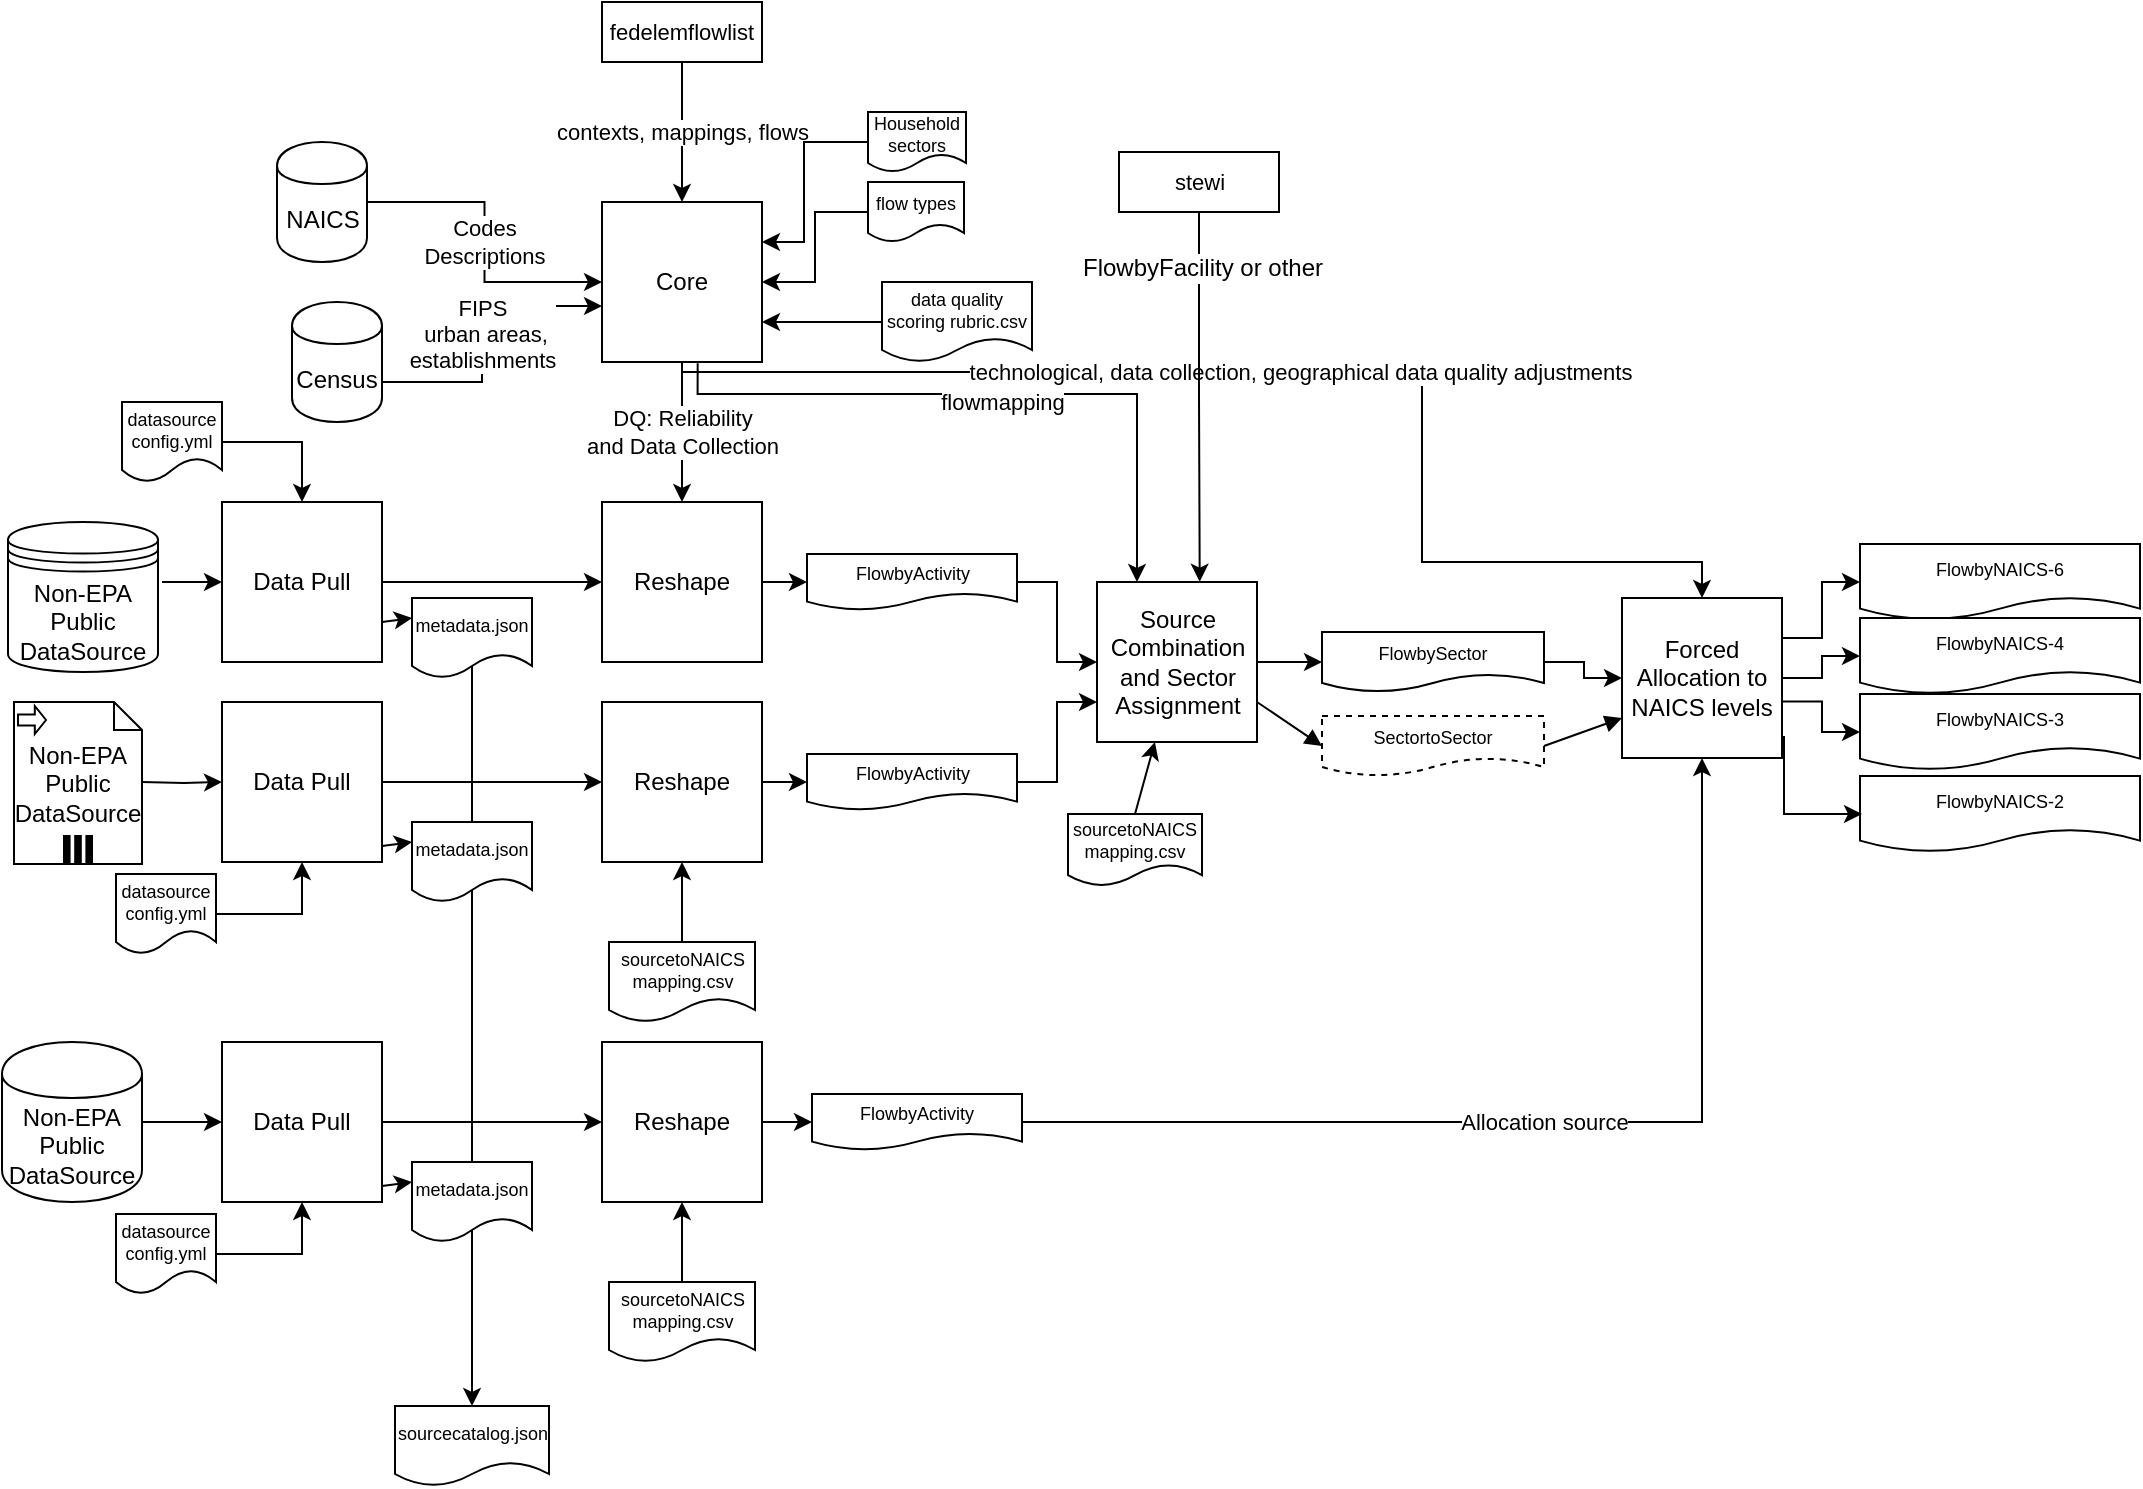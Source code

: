 <mxfile version="12.6.7" type="device"><diagram id="HvXo7RwUKjI39qojTFpH" name="Page-1"><mxGraphModel dx="622" dy="397" grid="0" gridSize="10" guides="1" tooltips="1" connect="1" arrows="1" fold="1" page="1" pageScale="1" pageWidth="850" pageHeight="1100" math="0" shadow="0"><root><mxCell id="0"/><mxCell id="1" parent="0"/><mxCell id="D3Uim407w7zxOrBkIjUw-3" value="" style="edgeStyle=orthogonalEdgeStyle;rounded=0;orthogonalLoop=1;jettySize=auto;html=1;entryX=0;entryY=0.5;entryDx=0;entryDy=0;" parent="1" target="D3Uim407w7zxOrBkIjUw-4" edge="1"><mxGeometry relative="1" as="geometry"><mxPoint x="170" y="310" as="targetPoint"/><mxPoint x="90" y="310" as="sourcePoint"/></mxGeometry></mxCell><mxCell id="D3Uim407w7zxOrBkIjUw-4" value="Data Pull" style="whiteSpace=wrap;html=1;aspect=fixed;" parent="1" vertex="1"><mxGeometry x="120" y="270" width="80" height="80" as="geometry"/></mxCell><mxCell id="D3Uim407w7zxOrBkIjUw-5" value="" style="endArrow=classic;html=1;exitX=1;exitY=0.5;exitDx=0;exitDy=0;entryX=0;entryY=0.5;entryDx=0;entryDy=0;" parent="1" source="D3Uim407w7zxOrBkIjUw-4" target="D3Uim407w7zxOrBkIjUw-12" edge="1"><mxGeometry width="50" height="50" relative="1" as="geometry"><mxPoint x="190" y="321" as="sourcePoint"/><mxPoint x="240" y="291" as="targetPoint"/></mxGeometry></mxCell><mxCell id="D3Uim407w7zxOrBkIjUw-6" value="" style="endArrow=classic;html=1;exitX=1;exitY=0.75;exitDx=0;exitDy=0;entryX=0;entryY=0.25;entryDx=0;entryDy=0;" parent="1" source="D3Uim407w7zxOrBkIjUw-4" target="D3Uim407w7zxOrBkIjUw-9" edge="1"><mxGeometry width="50" height="50" relative="1" as="geometry"><mxPoint x="200" y="331" as="sourcePoint"/><mxPoint x="240" y="331" as="targetPoint"/></mxGeometry></mxCell><mxCell id="msiL61Toq_dsOWi09iX--6" style="edgeStyle=orthogonalEdgeStyle;rounded=0;orthogonalLoop=1;jettySize=auto;html=1;exitX=1;exitY=0.5;exitDx=0;exitDy=0;entryX=0.5;entryY=0;entryDx=0;entryDy=0;" parent="1" source="D3Uim407w7zxOrBkIjUw-9" target="msiL61Toq_dsOWi09iX--5" edge="1"><mxGeometry relative="1" as="geometry"><mxPoint x="245" y="719" as="targetPoint"/><Array as="points"><mxPoint x="245" y="338"/></Array></mxGeometry></mxCell><mxCell id="D3Uim407w7zxOrBkIjUw-9" value="metadata.json" style="shape=document;whiteSpace=wrap;html=1;boundedLbl=1;fontSize=9;" parent="1" vertex="1"><mxGeometry x="215" y="318" width="60" height="40" as="geometry"/></mxCell><mxCell id="D3Uim407w7zxOrBkIjUw-11" value="sourcetoNAICS&lt;br&gt;mapping.csv" style="shape=document;whiteSpace=wrap;html=1;boundedLbl=1;fontSize=9;" parent="1" vertex="1"><mxGeometry x="543" y="426" width="67" height="36" as="geometry"/></mxCell><mxCell id="D3Uim407w7zxOrBkIjUw-64" value="" style="edgeStyle=orthogonalEdgeStyle;rounded=0;orthogonalLoop=1;jettySize=auto;html=1;fontSize=11;" parent="1" source="D3Uim407w7zxOrBkIjUw-12" target="D3Uim407w7zxOrBkIjUw-63" edge="1"><mxGeometry relative="1" as="geometry"/></mxCell><mxCell id="D3Uim407w7zxOrBkIjUw-12" value="Reshape" style="whiteSpace=wrap;html=1;aspect=fixed;" parent="1" vertex="1"><mxGeometry x="310" y="270" width="80" height="80" as="geometry"/></mxCell><mxCell id="7BGfKjQ7_wsdraPpQlyY-3" value="" style="edgeStyle=orthogonalEdgeStyle;rounded=0;orthogonalLoop=1;jettySize=auto;html=1;entryX=0.5;entryY=0;entryDx=0;entryDy=0;exitX=1;exitY=0.5;exitDx=0;exitDy=0;" parent="1" source="D3Uim407w7zxOrBkIjUw-14" target="D3Uim407w7zxOrBkIjUw-4" edge="1"><mxGeometry relative="1" as="geometry"/></mxCell><mxCell id="D3Uim407w7zxOrBkIjUw-14" value="datasource&lt;br&gt;config.yml" style="shape=document;whiteSpace=wrap;html=1;boundedLbl=1;fontSize=9;" parent="1" vertex="1"><mxGeometry x="70" y="220" width="50" height="40" as="geometry"/></mxCell><mxCell id="7BGfKjQ7_wsdraPpQlyY-7" value="" style="edgeStyle=orthogonalEdgeStyle;rounded=0;orthogonalLoop=1;jettySize=auto;html=1;" parent="1" source="D3Uim407w7zxOrBkIjUw-16" target="D3Uim407w7zxOrBkIjUw-41" edge="1"><mxGeometry relative="1" as="geometry"/></mxCell><mxCell id="D3Uim407w7zxOrBkIjUw-16" value="FlowbySector" style="shape=document;whiteSpace=wrap;html=1;boundedLbl=1;fontSize=9;" parent="1" vertex="1"><mxGeometry x="670" y="335" width="111" height="30" as="geometry"/></mxCell><mxCell id="qr6_IAVdTmFMt9bSi7bN-7" value="DQ: Reliability&lt;br&gt;and Data Collection" style="edgeStyle=orthogonalEdgeStyle;rounded=0;orthogonalLoop=1;jettySize=auto;html=1;" edge="1" parent="1" source="D3Uim407w7zxOrBkIjUw-19" target="D3Uim407w7zxOrBkIjUw-12"><mxGeometry relative="1" as="geometry"/></mxCell><mxCell id="D3Uim407w7zxOrBkIjUw-19" value="Core" style="whiteSpace=wrap;html=1;aspect=fixed;" parent="1" vertex="1"><mxGeometry x="310" y="120" width="80" height="80" as="geometry"/></mxCell><mxCell id="D3Uim407w7zxOrBkIjUw-30" value="Codes&lt;br&gt;Descriptions" style="edgeStyle=orthogonalEdgeStyle;rounded=0;orthogonalLoop=1;jettySize=auto;html=1;fontSize=11;" parent="1" source="D3Uim407w7zxOrBkIjUw-20" target="D3Uim407w7zxOrBkIjUw-19" edge="1"><mxGeometry relative="1" as="geometry"/></mxCell><mxCell id="D3Uim407w7zxOrBkIjUw-20" value="NAICS" style="shape=cylinder;whiteSpace=wrap;html=1;boundedLbl=1;backgroundOutline=1;" parent="1" vertex="1"><mxGeometry x="147.5" y="90" width="45" height="60" as="geometry"/></mxCell><mxCell id="D3Uim407w7zxOrBkIjUw-23" value="contexts, mappings, flows" style="edgeStyle=orthogonalEdgeStyle;rounded=0;orthogonalLoop=1;jettySize=auto;html=1;fontSize=11;" parent="1" source="D3Uim407w7zxOrBkIjUw-22" target="D3Uim407w7zxOrBkIjUw-19" edge="1"><mxGeometry relative="1" as="geometry"/></mxCell><mxCell id="D3Uim407w7zxOrBkIjUw-22" value="fedelemflowlist" style="rounded=0;whiteSpace=wrap;html=1;fontSize=11;" parent="1" vertex="1"><mxGeometry x="310" y="20" width="80" height="30" as="geometry"/></mxCell><mxCell id="D3Uim407w7zxOrBkIjUw-27" value="technological, data collection, geographical data quality adjustments" style="edgeStyle=orthogonalEdgeStyle;rounded=0;orthogonalLoop=1;jettySize=auto;html=1;fontSize=11;exitX=0.5;exitY=0;exitDx=0;exitDy=0;startArrow=classic;startFill=1;endArrow=none;endFill=0;" parent="1" source="D3Uim407w7zxOrBkIjUw-41" target="D3Uim407w7zxOrBkIjUw-19" edge="1"><mxGeometry relative="1" as="geometry"><Array as="points"><mxPoint x="860" y="300"/><mxPoint x="720" y="300"/><mxPoint x="720" y="205"/><mxPoint x="350" y="205"/></Array><mxPoint as="offset"/></mxGeometry></mxCell><mxCell id="7BGfKjQ7_wsdraPpQlyY-4" value="" style="edgeStyle=orthogonalEdgeStyle;rounded=0;orthogonalLoop=1;jettySize=auto;html=1;" parent="1" source="D3Uim407w7zxOrBkIjUw-24" target="D3Uim407w7zxOrBkIjUw-19" edge="1"><mxGeometry relative="1" as="geometry"/></mxCell><mxCell id="D3Uim407w7zxOrBkIjUw-24" value="flow types" style="shape=document;whiteSpace=wrap;html=1;boundedLbl=1;fontSize=9;" parent="1" vertex="1"><mxGeometry x="443" y="110" width="48" height="30" as="geometry"/></mxCell><mxCell id="D3Uim407w7zxOrBkIjUw-36" value="FIPS&lt;br&gt;&amp;nbsp;urban areas,&lt;br&gt;establishments" style="edgeStyle=orthogonalEdgeStyle;rounded=0;orthogonalLoop=1;jettySize=auto;html=1;fontSize=11;" parent="1" source="D3Uim407w7zxOrBkIjUw-34" edge="1"><mxGeometry relative="1" as="geometry"><mxPoint x="310" y="172" as="targetPoint"/><Array as="points"><mxPoint x="250" y="210"/><mxPoint x="250" y="172"/></Array></mxGeometry></mxCell><mxCell id="D3Uim407w7zxOrBkIjUw-34" value="Census" style="shape=cylinder;whiteSpace=wrap;html=1;boundedLbl=1;backgroundOutline=1;" parent="1" vertex="1"><mxGeometry x="155" y="170" width="45" height="60" as="geometry"/></mxCell><mxCell id="7BGfKjQ7_wsdraPpQlyY-10" value="" style="edgeStyle=orthogonalEdgeStyle;rounded=0;orthogonalLoop=1;jettySize=auto;html=1;" parent="1" source="D3Uim407w7zxOrBkIjUw-41" target="7BGfKjQ7_wsdraPpQlyY-9" edge="1"><mxGeometry relative="1" as="geometry"/></mxCell><mxCell id="D3Uim407w7zxOrBkIjUw-41" value="Forced&lt;br&gt;Allocation to NAICS levels" style="whiteSpace=wrap;html=1;aspect=fixed;" parent="1" vertex="1"><mxGeometry x="820" y="318" width="80" height="80" as="geometry"/></mxCell><mxCell id="D3Uim407w7zxOrBkIjUw-42" value="FlowbyNAICS-6" style="shape=document;whiteSpace=wrap;html=1;boundedLbl=1;fontSize=9;" parent="1" vertex="1"><mxGeometry x="939" y="291" width="140" height="38" as="geometry"/></mxCell><mxCell id="D3Uim407w7zxOrBkIjUw-45" value="" style="edgeStyle=orthogonalEdgeStyle;rounded=0;orthogonalLoop=1;jettySize=auto;html=1;fontSize=11;entryX=0;entryY=0.5;entryDx=0;entryDy=0;" parent="1" target="D3Uim407w7zxOrBkIjUw-46" edge="1"><mxGeometry relative="1" as="geometry"><mxPoint x="80" y="410" as="sourcePoint"/></mxGeometry></mxCell><mxCell id="D3Uim407w7zxOrBkIjUw-50" value="" style="edgeStyle=orthogonalEdgeStyle;rounded=0;orthogonalLoop=1;jettySize=auto;html=1;fontSize=11;entryX=0;entryY=0.5;entryDx=0;entryDy=0;" parent="1" source="D3Uim407w7zxOrBkIjUw-46" target="D3Uim407w7zxOrBkIjUw-48" edge="1"><mxGeometry relative="1" as="geometry"><mxPoint x="280" y="410" as="targetPoint"/></mxGeometry></mxCell><mxCell id="D3Uim407w7zxOrBkIjUw-46" value="Data Pull" style="whiteSpace=wrap;html=1;aspect=fixed;" parent="1" vertex="1"><mxGeometry x="120" y="370" width="80" height="80" as="geometry"/></mxCell><mxCell id="D3Uim407w7zxOrBkIjUw-55" value="" style="edgeStyle=orthogonalEdgeStyle;rounded=0;orthogonalLoop=1;jettySize=auto;html=1;fontSize=11;" parent="1" source="D3Uim407w7zxOrBkIjUw-47" target="D3Uim407w7zxOrBkIjUw-16" edge="1"><mxGeometry relative="1" as="geometry"/></mxCell><mxCell id="D3Uim407w7zxOrBkIjUw-47" value="Source&lt;br&gt;Combination&lt;br&gt;and Sector Assignment" style="whiteSpace=wrap;html=1;aspect=fixed;" parent="1" vertex="1"><mxGeometry x="557.5" y="310" width="80" height="80" as="geometry"/></mxCell><mxCell id="D3Uim407w7zxOrBkIjUw-48" value="Reshape" style="whiteSpace=wrap;html=1;aspect=fixed;" parent="1" vertex="1"><mxGeometry x="310" y="370" width="80" height="80" as="geometry"/></mxCell><mxCell id="D3Uim407w7zxOrBkIjUw-58" value="" style="endArrow=classic;html=1;exitX=1;exitY=0.75;exitDx=0;exitDy=0;entryX=0;entryY=0.25;entryDx=0;entryDy=0;" parent="1" target="D3Uim407w7zxOrBkIjUw-59" edge="1"><mxGeometry width="50" height="50" relative="1" as="geometry"><mxPoint x="200" y="442" as="sourcePoint"/><mxPoint x="240" y="443" as="targetPoint"/></mxGeometry></mxCell><mxCell id="D3Uim407w7zxOrBkIjUw-59" value="metadata.json" style="shape=document;whiteSpace=wrap;html=1;boundedLbl=1;fontSize=9;" parent="1" vertex="1"><mxGeometry x="215" y="430" width="60" height="40" as="geometry"/></mxCell><mxCell id="D3Uim407w7zxOrBkIjUw-62" value="" style="edgeStyle=orthogonalEdgeStyle;rounded=0;orthogonalLoop=1;jettySize=auto;html=1;fontSize=11;entryX=1;entryY=0.75;entryDx=0;entryDy=0;" parent="1" source="D3Uim407w7zxOrBkIjUw-60" target="D3Uim407w7zxOrBkIjUw-19" edge="1"><mxGeometry relative="1" as="geometry"><mxPoint x="512.5" y="180" as="targetPoint"/></mxGeometry></mxCell><mxCell id="D3Uim407w7zxOrBkIjUw-60" value="data quality scoring rubric.csv" style="shape=document;whiteSpace=wrap;html=1;boundedLbl=1;fontSize=9;" parent="1" vertex="1"><mxGeometry x="450" y="160" width="75" height="40" as="geometry"/></mxCell><mxCell id="D3Uim407w7zxOrBkIjUw-65" value="" style="edgeStyle=orthogonalEdgeStyle;rounded=0;orthogonalLoop=1;jettySize=auto;html=1;fontSize=11;" parent="1" source="D3Uim407w7zxOrBkIjUw-63" target="D3Uim407w7zxOrBkIjUw-47" edge="1"><mxGeometry relative="1" as="geometry"/></mxCell><mxCell id="D3Uim407w7zxOrBkIjUw-63" value="FlowbyActivity" style="shape=document;whiteSpace=wrap;html=1;boundedLbl=1;fontSize=9;" parent="1" vertex="1"><mxGeometry x="412.5" y="296" width="105" height="28" as="geometry"/></mxCell><mxCell id="D3Uim407w7zxOrBkIjUw-68" value="" style="edgeStyle=orthogonalEdgeStyle;rounded=0;orthogonalLoop=1;jettySize=auto;html=1;fontSize=11;startArrow=classic;startFill=1;endArrow=none;endFill=0;" parent="1" source="D3Uim407w7zxOrBkIjUw-67" target="D3Uim407w7zxOrBkIjUw-48" edge="1"><mxGeometry relative="1" as="geometry"/></mxCell><mxCell id="D3Uim407w7zxOrBkIjUw-69" value="" style="edgeStyle=orthogonalEdgeStyle;rounded=0;orthogonalLoop=1;jettySize=auto;html=1;fontSize=11;entryX=0;entryY=0.75;entryDx=0;entryDy=0;" parent="1" source="D3Uim407w7zxOrBkIjUw-67" target="D3Uim407w7zxOrBkIjUw-47" edge="1"><mxGeometry relative="1" as="geometry"/></mxCell><mxCell id="D3Uim407w7zxOrBkIjUw-67" value="FlowbyActivity" style="shape=document;whiteSpace=wrap;html=1;boundedLbl=1;fontSize=9;" parent="1" vertex="1"><mxGeometry x="412.5" y="396" width="105" height="28" as="geometry"/></mxCell><mxCell id="D3Uim407w7zxOrBkIjUw-70" value="sourcetoNAICS&lt;br&gt;mapping.csv" style="shape=document;whiteSpace=wrap;html=1;boundedLbl=1;fontSize=9;" parent="1" vertex="1"><mxGeometry x="313.5" y="490" width="73" height="40" as="geometry"/></mxCell><mxCell id="D3Uim407w7zxOrBkIjUw-71" value="" style="endArrow=classic;html=1;fontSize=11;entryX=0.5;entryY=1;entryDx=0;entryDy=0;exitX=0.5;exitY=0;exitDx=0;exitDy=0;" parent="1" source="D3Uim407w7zxOrBkIjUw-70" target="D3Uim407w7zxOrBkIjUw-48" edge="1"><mxGeometry width="50" height="50" relative="1" as="geometry"><mxPoint x="10" y="610" as="sourcePoint"/><mxPoint x="60" y="560" as="targetPoint"/></mxGeometry></mxCell><mxCell id="7BGfKjQ7_wsdraPpQlyY-2" value="" style="edgeStyle=orthogonalEdgeStyle;rounded=0;orthogonalLoop=1;jettySize=auto;html=1;entryX=0.5;entryY=1;entryDx=0;entryDy=0;" parent="1" source="D3Uim407w7zxOrBkIjUw-72" target="D3Uim407w7zxOrBkIjUw-46" edge="1"><mxGeometry relative="1" as="geometry"><mxPoint x="115" y="430" as="targetPoint"/></mxGeometry></mxCell><mxCell id="D3Uim407w7zxOrBkIjUw-72" value="datasource&lt;br&gt;config.yml" style="shape=document;whiteSpace=wrap;html=1;boundedLbl=1;fontSize=9;" parent="1" vertex="1"><mxGeometry x="67" y="456" width="50" height="40" as="geometry"/></mxCell><mxCell id="D3Uim407w7zxOrBkIjUw-78" value="flowmapping" style="edgeStyle=orthogonalEdgeStyle;rounded=0;orthogonalLoop=1;jettySize=auto;html=1;fontSize=11;exitX=0.25;exitY=0;exitDx=0;exitDy=0;startArrow=classic;startFill=1;endArrow=none;endFill=0;entryX=0.598;entryY=1.008;entryDx=0;entryDy=0;entryPerimeter=0;" parent="1" source="D3Uim407w7zxOrBkIjUw-47" target="D3Uim407w7zxOrBkIjUw-19" edge="1"><mxGeometry x="-0.014" y="4" relative="1" as="geometry"><mxPoint x="730" y="320" as="sourcePoint"/><mxPoint x="360" y="210" as="targetPoint"/><Array as="points"><mxPoint x="578" y="216"/><mxPoint x="358" y="216"/></Array><mxPoint as="offset"/></mxGeometry></mxCell><mxCell id="D3Uim407w7zxOrBkIjUw-80" value="" style="endArrow=classic;html=1;fontSize=11;exitX=0.5;exitY=0;exitDx=0;exitDy=0;" parent="1" source="D3Uim407w7zxOrBkIjUw-11" target="D3Uim407w7zxOrBkIjUw-47" edge="1"><mxGeometry width="50" height="50" relative="1" as="geometry"><mxPoint x="340" y="290" as="sourcePoint"/><mxPoint x="390" y="240" as="targetPoint"/></mxGeometry></mxCell><mxCell id="7BGfKjQ7_wsdraPpQlyY-8" value="FlowbyNAICS-3" style="shape=document;whiteSpace=wrap;html=1;boundedLbl=1;fontSize=9;" parent="1" vertex="1"><mxGeometry x="939" y="366" width="140" height="38" as="geometry"/></mxCell><mxCell id="7BGfKjQ7_wsdraPpQlyY-9" value="FlowbyNAICS-4" style="shape=document;whiteSpace=wrap;html=1;boundedLbl=1;fontSize=9;" parent="1" vertex="1"><mxGeometry x="939" y="328" width="140" height="38" as="geometry"/></mxCell><mxCell id="7BGfKjQ7_wsdraPpQlyY-11" value="" style="edgeStyle=orthogonalEdgeStyle;rounded=0;orthogonalLoop=1;jettySize=auto;html=1;exitX=0.997;exitY=0.647;exitDx=0;exitDy=0;exitPerimeter=0;entryX=0;entryY=0.5;entryDx=0;entryDy=0;" parent="1" source="D3Uim407w7zxOrBkIjUw-41" target="7BGfKjQ7_wsdraPpQlyY-8" edge="1"><mxGeometry relative="1" as="geometry"><mxPoint x="910" y="368" as="sourcePoint"/><mxPoint x="949" y="357" as="targetPoint"/></mxGeometry></mxCell><mxCell id="7BGfKjQ7_wsdraPpQlyY-12" value="" style="edgeStyle=orthogonalEdgeStyle;rounded=0;orthogonalLoop=1;jettySize=auto;html=1;exitX=1;exitY=0.25;exitDx=0;exitDy=0;entryX=0;entryY=0.5;entryDx=0;entryDy=0;" parent="1" source="D3Uim407w7zxOrBkIjUw-41" target="D3Uim407w7zxOrBkIjUw-42" edge="1"><mxGeometry relative="1" as="geometry"><mxPoint x="910" y="380" as="sourcePoint"/><mxPoint x="949" y="395" as="targetPoint"/></mxGeometry></mxCell><mxCell id="7BGfKjQ7_wsdraPpQlyY-13" value="" style="edgeStyle=orthogonalEdgeStyle;rounded=0;orthogonalLoop=1;jettySize=auto;html=1;fontSize=11;entryX=0;entryY=0.5;entryDx=0;entryDy=0;" parent="1" source="7BGfKjQ7_wsdraPpQlyY-14" target="7BGfKjQ7_wsdraPpQlyY-16" edge="1"><mxGeometry relative="1" as="geometry"/></mxCell><mxCell id="7BGfKjQ7_wsdraPpQlyY-14" value="Non-EPA Public DataSource" style="shape=cylinder;whiteSpace=wrap;html=1;boundedLbl=1;backgroundOutline=1;" parent="1" vertex="1"><mxGeometry x="10" y="540" width="70" height="80" as="geometry"/></mxCell><mxCell id="7BGfKjQ7_wsdraPpQlyY-15" value="" style="edgeStyle=orthogonalEdgeStyle;rounded=0;orthogonalLoop=1;jettySize=auto;html=1;fontSize=11;entryX=0;entryY=0.5;entryDx=0;entryDy=0;" parent="1" source="7BGfKjQ7_wsdraPpQlyY-16" target="7BGfKjQ7_wsdraPpQlyY-17" edge="1"><mxGeometry relative="1" as="geometry"><mxPoint x="280" y="580" as="targetPoint"/></mxGeometry></mxCell><mxCell id="7BGfKjQ7_wsdraPpQlyY-16" value="Data Pull" style="whiteSpace=wrap;html=1;aspect=fixed;" parent="1" vertex="1"><mxGeometry x="120" y="540" width="80" height="80" as="geometry"/></mxCell><mxCell id="7BGfKjQ7_wsdraPpQlyY-17" value="Reshape" style="whiteSpace=wrap;html=1;aspect=fixed;" parent="1" vertex="1"><mxGeometry x="310" y="540" width="80" height="80" as="geometry"/></mxCell><mxCell id="7BGfKjQ7_wsdraPpQlyY-18" value="" style="endArrow=classic;html=1;exitX=1;exitY=0.75;exitDx=0;exitDy=0;entryX=0;entryY=0.25;entryDx=0;entryDy=0;" parent="1" target="7BGfKjQ7_wsdraPpQlyY-19" edge="1"><mxGeometry width="50" height="50" relative="1" as="geometry"><mxPoint x="200" y="612" as="sourcePoint"/><mxPoint x="240" y="613" as="targetPoint"/></mxGeometry></mxCell><mxCell id="7BGfKjQ7_wsdraPpQlyY-19" value="metadata.json" style="shape=document;whiteSpace=wrap;html=1;boundedLbl=1;fontSize=9;" parent="1" vertex="1"><mxGeometry x="215" y="600" width="60" height="40" as="geometry"/></mxCell><mxCell id="7BGfKjQ7_wsdraPpQlyY-20" value="" style="edgeStyle=orthogonalEdgeStyle;rounded=0;orthogonalLoop=1;jettySize=auto;html=1;fontSize=11;startArrow=classic;startFill=1;endArrow=none;endFill=0;" parent="1" source="7BGfKjQ7_wsdraPpQlyY-21" target="7BGfKjQ7_wsdraPpQlyY-17" edge="1"><mxGeometry relative="1" as="geometry"/></mxCell><mxCell id="7BGfKjQ7_wsdraPpQlyY-27" value="Allocation source" style="edgeStyle=orthogonalEdgeStyle;rounded=0;orthogonalLoop=1;jettySize=auto;html=1;entryX=0.5;entryY=1;entryDx=0;entryDy=0;" parent="1" source="7BGfKjQ7_wsdraPpQlyY-21" target="D3Uim407w7zxOrBkIjUw-41" edge="1"><mxGeometry relative="1" as="geometry"><mxPoint x="597.5" y="560" as="targetPoint"/></mxGeometry></mxCell><mxCell id="7BGfKjQ7_wsdraPpQlyY-21" value="FlowbyActivity" style="shape=document;whiteSpace=wrap;html=1;boundedLbl=1;fontSize=9;" parent="1" vertex="1"><mxGeometry x="415" y="566" width="105" height="28" as="geometry"/></mxCell><mxCell id="7BGfKjQ7_wsdraPpQlyY-22" value="sourcetoNAICS&lt;br&gt;mapping.csv" style="shape=document;whiteSpace=wrap;html=1;boundedLbl=1;fontSize=9;" parent="1" vertex="1"><mxGeometry x="313.5" y="660" width="73" height="40" as="geometry"/></mxCell><mxCell id="7BGfKjQ7_wsdraPpQlyY-23" value="" style="endArrow=classic;html=1;fontSize=11;entryX=0.5;entryY=1;entryDx=0;entryDy=0;exitX=0.5;exitY=0;exitDx=0;exitDy=0;" parent="1" source="7BGfKjQ7_wsdraPpQlyY-22" target="7BGfKjQ7_wsdraPpQlyY-17" edge="1"><mxGeometry width="50" height="50" relative="1" as="geometry"><mxPoint x="10" y="780" as="sourcePoint"/><mxPoint x="60" y="730" as="targetPoint"/></mxGeometry></mxCell><mxCell id="7BGfKjQ7_wsdraPpQlyY-24" value="" style="edgeStyle=orthogonalEdgeStyle;rounded=0;orthogonalLoop=1;jettySize=auto;html=1;entryX=0.5;entryY=1;entryDx=0;entryDy=0;" parent="1" source="7BGfKjQ7_wsdraPpQlyY-25" target="7BGfKjQ7_wsdraPpQlyY-16" edge="1"><mxGeometry relative="1" as="geometry"><mxPoint x="115" y="600" as="targetPoint"/></mxGeometry></mxCell><mxCell id="7BGfKjQ7_wsdraPpQlyY-25" value="datasource&lt;br&gt;config.yml" style="shape=document;whiteSpace=wrap;html=1;boundedLbl=1;fontSize=9;" parent="1" vertex="1"><mxGeometry x="67" y="626" width="50" height="40" as="geometry"/></mxCell><mxCell id="msiL61Toq_dsOWi09iX--1" value="Household sectors" style="shape=document;whiteSpace=wrap;html=1;boundedLbl=1;fontSize=9;" parent="1" vertex="1"><mxGeometry x="443" y="75" width="49" height="30" as="geometry"/></mxCell><mxCell id="msiL61Toq_dsOWi09iX--2" value="" style="edgeStyle=orthogonalEdgeStyle;rounded=0;orthogonalLoop=1;jettySize=auto;html=1;exitX=0;exitY=0.5;exitDx=0;exitDy=0;entryX=1;entryY=0.25;entryDx=0;entryDy=0;" parent="1" source="msiL61Toq_dsOWi09iX--1" target="D3Uim407w7zxOrBkIjUw-19" edge="1"><mxGeometry relative="1" as="geometry"><mxPoint x="453" y="135" as="sourcePoint"/><mxPoint x="400" y="170" as="targetPoint"/><Array as="points"><mxPoint x="411" y="90"/><mxPoint x="411" y="140"/></Array></mxGeometry></mxCell><mxCell id="msiL61Toq_dsOWi09iX--5" value="sourcecatalog.json" style="shape=document;whiteSpace=wrap;html=1;boundedLbl=1;fontSize=9;" parent="1" vertex="1"><mxGeometry x="206.5" y="722" width="77" height="40" as="geometry"/></mxCell><mxCell id="msiL61Toq_dsOWi09iX--10" value="" style="edgeStyle=orthogonalEdgeStyle;rounded=0;orthogonalLoop=1;jettySize=auto;html=1;entryX=0.642;entryY=-0.002;entryDx=0;entryDy=0;entryPerimeter=0;" parent="1" source="msiL61Toq_dsOWi09iX--8" target="D3Uim407w7zxOrBkIjUw-47" edge="1"><mxGeometry relative="1" as="geometry"><mxPoint x="607.5" y="205" as="targetPoint"/></mxGeometry></mxCell><mxCell id="msiL61Toq_dsOWi09iX--11" value="FlowbyFacility or other" style="text;html=1;align=center;verticalAlign=middle;resizable=0;points=[];;labelBackgroundColor=#ffffff;" parent="msiL61Toq_dsOWi09iX--10" vertex="1" connectable="0"><mxGeometry x="0.005" y="65" relative="1" as="geometry"><mxPoint x="-64" y="-65" as="offset"/></mxGeometry></mxCell><mxCell id="msiL61Toq_dsOWi09iX--8" value="stewi" style="rounded=0;whiteSpace=wrap;html=1;fontSize=11;" parent="1" vertex="1"><mxGeometry x="568.5" y="95" width="80" height="30" as="geometry"/></mxCell><mxCell id="qr6_IAVdTmFMt9bSi7bN-8" value="&lt;span style=&quot;white-space: normal&quot;&gt;Non-EPA Public DataSource&lt;/span&gt;" style="shape=datastore;whiteSpace=wrap;html=1;" vertex="1" parent="1"><mxGeometry x="13" y="280" width="75" height="75" as="geometry"/></mxCell><mxCell id="qr6_IAVdTmFMt9bSi7bN-9" value="&lt;span style=&quot;white-space: normal&quot;&gt;Non-EPA Public DataSource&lt;/span&gt;" style="shape=note;whiteSpace=wrap;size=14;html=1;" vertex="1" parent="1"><mxGeometry x="16" y="370" width="64" height="81" as="geometry"/></mxCell><mxCell id="qr6_IAVdTmFMt9bSi7bN-10" value="" style="html=1;shape=singleArrow;arrowWidth=0.4;arrowSize=0.4;outlineConnect=0;" vertex="1" parent="qr6_IAVdTmFMt9bSi7bN-9"><mxGeometry width="14" height="14" relative="1" as="geometry"><mxPoint x="2" y="2" as="offset"/></mxGeometry></mxCell><mxCell id="qr6_IAVdTmFMt9bSi7bN-11" value="" style="html=1;whiteSpace=wrap;shape=parallelMarker;outlineConnect=0;" vertex="1" parent="qr6_IAVdTmFMt9bSi7bN-9"><mxGeometry x="0.5" y="1" width="14" height="14" relative="1" as="geometry"><mxPoint x="-7" y="-14" as="offset"/></mxGeometry></mxCell><mxCell id="qr6_IAVdTmFMt9bSi7bN-14" value="SectortoSector" style="shape=document;whiteSpace=wrap;html=1;boundedLbl=1;fontSize=9;dashed=1;" vertex="1" parent="1"><mxGeometry x="670" y="377" width="111" height="30" as="geometry"/></mxCell><mxCell id="qr6_IAVdTmFMt9bSi7bN-15" value="" style="endArrow=block;endFill=1;endSize=6;html=1;exitX=1;exitY=0.75;exitDx=0;exitDy=0;entryX=0;entryY=0.5;entryDx=0;entryDy=0;" edge="1" parent="1" source="D3Uim407w7zxOrBkIjUw-47" target="qr6_IAVdTmFMt9bSi7bN-14"><mxGeometry width="100" relative="1" as="geometry"><mxPoint x="640" y="382" as="sourcePoint"/><mxPoint x="740" y="382" as="targetPoint"/></mxGeometry></mxCell><mxCell id="qr6_IAVdTmFMt9bSi7bN-16" value="" style="endArrow=block;endFill=1;endSize=6;html=1;exitX=1;exitY=0.5;exitDx=0;exitDy=0;entryX=0;entryY=0.75;entryDx=0;entryDy=0;" edge="1" parent="1" source="qr6_IAVdTmFMt9bSi7bN-14" target="D3Uim407w7zxOrBkIjUw-41"><mxGeometry width="100" relative="1" as="geometry"><mxPoint x="647.5" y="380" as="sourcePoint"/><mxPoint x="680" y="402" as="targetPoint"/></mxGeometry></mxCell><mxCell id="qr6_IAVdTmFMt9bSi7bN-17" value="FlowbyNAICS-2" style="shape=document;whiteSpace=wrap;html=1;boundedLbl=1;fontSize=9;" vertex="1" parent="1"><mxGeometry x="939" y="407" width="140" height="38" as="geometry"/></mxCell><mxCell id="qr6_IAVdTmFMt9bSi7bN-19" value="" style="edgeStyle=orthogonalEdgeStyle;rounded=0;orthogonalLoop=1;jettySize=auto;html=1;exitX=1;exitY=0.863;exitDx=0;exitDy=0;exitPerimeter=0;entryX=0;entryY=0.5;entryDx=0;entryDy=0;" edge="1" parent="1"><mxGeometry relative="1" as="geometry"><mxPoint x="901" y="387.04" as="sourcePoint"/><mxPoint x="940" y="426" as="targetPoint"/><Array as="points"><mxPoint x="901" y="426"/></Array></mxGeometry></mxCell></root></mxGraphModel></diagram></mxfile>
